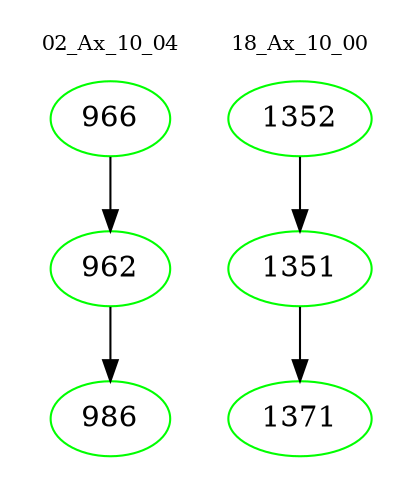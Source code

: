 digraph{
subgraph cluster_0 {
color = white
label = "02_Ax_10_04";
fontsize=10;
T0_966 [label="966", color="green"]
T0_966 -> T0_962 [color="black"]
T0_962 [label="962", color="green"]
T0_962 -> T0_986 [color="black"]
T0_986 [label="986", color="green"]
}
subgraph cluster_1 {
color = white
label = "18_Ax_10_00";
fontsize=10;
T1_1352 [label="1352", color="green"]
T1_1352 -> T1_1351 [color="black"]
T1_1351 [label="1351", color="green"]
T1_1351 -> T1_1371 [color="black"]
T1_1371 [label="1371", color="green"]
}
}
